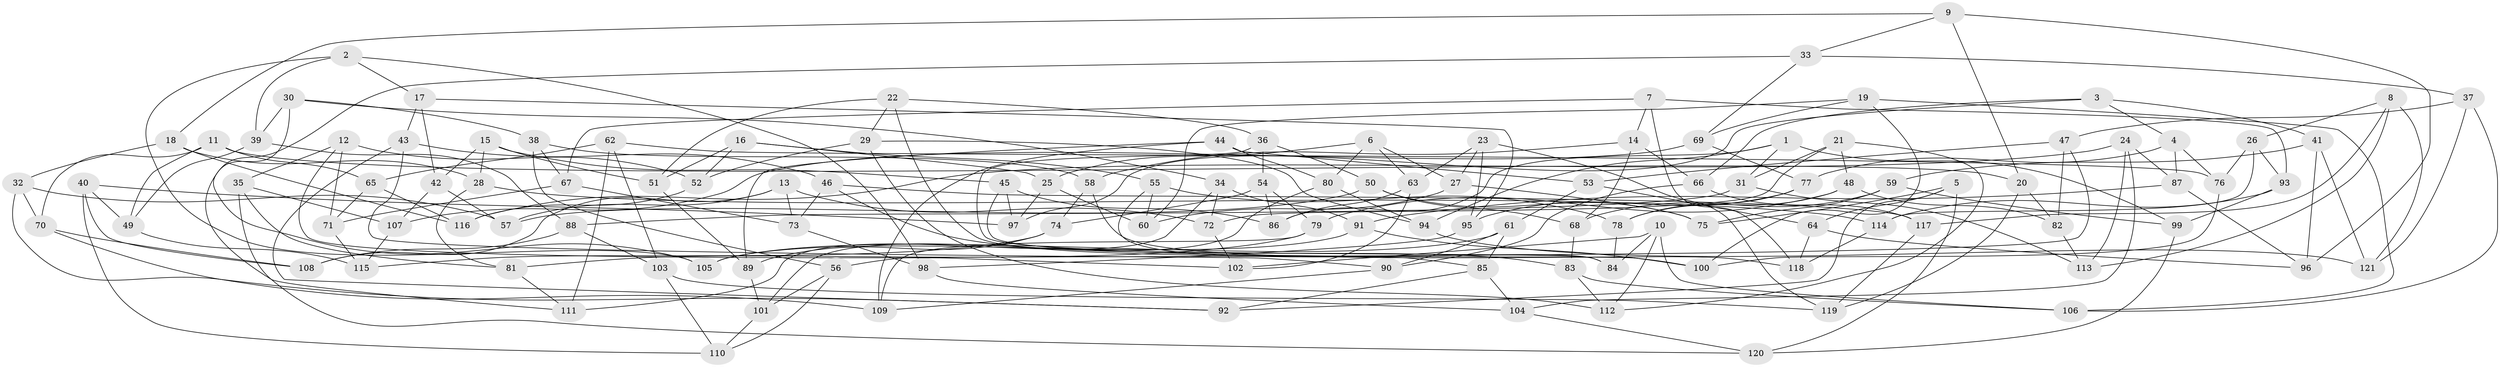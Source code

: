 // Generated by graph-tools (version 1.1) at 2025/50/03/09/25 03:50:46]
// undirected, 121 vertices, 242 edges
graph export_dot {
graph [start="1"]
  node [color=gray90,style=filled];
  1;
  2;
  3;
  4;
  5;
  6;
  7;
  8;
  9;
  10;
  11;
  12;
  13;
  14;
  15;
  16;
  17;
  18;
  19;
  20;
  21;
  22;
  23;
  24;
  25;
  26;
  27;
  28;
  29;
  30;
  31;
  32;
  33;
  34;
  35;
  36;
  37;
  38;
  39;
  40;
  41;
  42;
  43;
  44;
  45;
  46;
  47;
  48;
  49;
  50;
  51;
  52;
  53;
  54;
  55;
  56;
  57;
  58;
  59;
  60;
  61;
  62;
  63;
  64;
  65;
  66;
  67;
  68;
  69;
  70;
  71;
  72;
  73;
  74;
  75;
  76;
  77;
  78;
  79;
  80;
  81;
  82;
  83;
  84;
  85;
  86;
  87;
  88;
  89;
  90;
  91;
  92;
  93;
  94;
  95;
  96;
  97;
  98;
  99;
  100;
  101;
  102;
  103;
  104;
  105;
  106;
  107;
  108;
  109;
  110;
  111;
  112;
  113;
  114;
  115;
  116;
  117;
  118;
  119;
  120;
  121;
  1 -- 31;
  1 -- 94;
  1 -- 99;
  1 -- 86;
  2 -- 17;
  2 -- 105;
  2 -- 98;
  2 -- 39;
  3 -- 97;
  3 -- 66;
  3 -- 4;
  3 -- 41;
  4 -- 77;
  4 -- 76;
  4 -- 87;
  5 -- 75;
  5 -- 120;
  5 -- 92;
  5 -- 64;
  6 -- 63;
  6 -- 25;
  6 -- 27;
  6 -- 80;
  7 -- 118;
  7 -- 67;
  7 -- 14;
  7 -- 93;
  8 -- 26;
  8 -- 121;
  8 -- 117;
  8 -- 113;
  9 -- 96;
  9 -- 18;
  9 -- 20;
  9 -- 33;
  10 -- 84;
  10 -- 106;
  10 -- 102;
  10 -- 112;
  11 -- 70;
  11 -- 49;
  11 -- 20;
  11 -- 65;
  12 -- 102;
  12 -- 71;
  12 -- 35;
  12 -- 52;
  13 -- 57;
  13 -- 73;
  13 -- 108;
  13 -- 72;
  14 -- 68;
  14 -- 66;
  14 -- 58;
  15 -- 45;
  15 -- 28;
  15 -- 51;
  15 -- 42;
  16 -- 51;
  16 -- 55;
  16 -- 52;
  16 -- 25;
  17 -- 43;
  17 -- 42;
  17 -- 95;
  18 -- 32;
  18 -- 116;
  18 -- 28;
  19 -- 69;
  19 -- 60;
  19 -- 106;
  19 -- 100;
  20 -- 119;
  20 -- 82;
  21 -- 48;
  21 -- 72;
  21 -- 31;
  21 -- 112;
  22 -- 85;
  22 -- 51;
  22 -- 36;
  22 -- 29;
  23 -- 63;
  23 -- 119;
  23 -- 95;
  23 -- 27;
  24 -- 116;
  24 -- 113;
  24 -- 87;
  24 -- 104;
  25 -- 97;
  25 -- 60;
  26 -- 76;
  26 -- 93;
  26 -- 114;
  27 -- 75;
  27 -- 60;
  28 -- 114;
  28 -- 81;
  29 -- 112;
  29 -- 94;
  29 -- 52;
  30 -- 105;
  30 -- 38;
  30 -- 34;
  30 -- 39;
  31 -- 88;
  31 -- 113;
  32 -- 70;
  32 -- 57;
  32 -- 92;
  33 -- 37;
  33 -- 69;
  33 -- 111;
  34 -- 111;
  34 -- 72;
  34 -- 91;
  35 -- 81;
  35 -- 107;
  35 -- 120;
  36 -- 84;
  36 -- 54;
  36 -- 50;
  37 -- 106;
  37 -- 121;
  37 -- 47;
  38 -- 56;
  38 -- 58;
  38 -- 67;
  39 -- 88;
  39 -- 49;
  40 -- 110;
  40 -- 49;
  40 -- 108;
  40 -- 97;
  41 -- 59;
  41 -- 96;
  41 -- 121;
  42 -- 107;
  42 -- 57;
  43 -- 90;
  43 -- 92;
  43 -- 46;
  44 -- 89;
  44 -- 80;
  44 -- 109;
  44 -- 53;
  45 -- 100;
  45 -- 86;
  45 -- 97;
  46 -- 83;
  46 -- 73;
  46 -- 117;
  47 -- 56;
  47 -- 53;
  47 -- 82;
  48 -- 82;
  48 -- 78;
  48 -- 79;
  49 -- 115;
  50 -- 57;
  50 -- 68;
  50 -- 75;
  51 -- 89;
  52 -- 116;
  53 -- 64;
  53 -- 61;
  54 -- 86;
  54 -- 79;
  54 -- 74;
  55 -- 60;
  55 -- 84;
  55 -- 78;
  56 -- 101;
  56 -- 110;
  58 -- 74;
  58 -- 118;
  59 -- 75;
  59 -- 99;
  59 -- 68;
  61 -- 90;
  61 -- 85;
  61 -- 105;
  62 -- 76;
  62 -- 65;
  62 -- 103;
  62 -- 111;
  63 -- 102;
  63 -- 86;
  64 -- 118;
  64 -- 96;
  65 -- 71;
  65 -- 116;
  66 -- 90;
  66 -- 117;
  67 -- 71;
  67 -- 73;
  68 -- 83;
  69 -- 77;
  69 -- 107;
  70 -- 109;
  70 -- 108;
  71 -- 115;
  72 -- 102;
  73 -- 98;
  74 -- 89;
  74 -- 115;
  76 -- 100;
  77 -- 95;
  77 -- 78;
  78 -- 84;
  79 -- 81;
  79 -- 109;
  80 -- 101;
  80 -- 94;
  81 -- 111;
  82 -- 113;
  83 -- 106;
  83 -- 112;
  85 -- 92;
  85 -- 104;
  87 -- 96;
  87 -- 91;
  88 -- 108;
  88 -- 103;
  89 -- 101;
  90 -- 109;
  91 -- 100;
  91 -- 105;
  93 -- 114;
  93 -- 99;
  94 -- 121;
  95 -- 98;
  98 -- 104;
  99 -- 120;
  101 -- 110;
  103 -- 110;
  103 -- 119;
  104 -- 120;
  107 -- 115;
  114 -- 118;
  117 -- 119;
}
